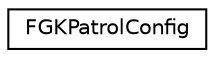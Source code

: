 digraph "Graphical Class Hierarchy"
{
 // LATEX_PDF_SIZE
  edge [fontname="Helvetica",fontsize="10",labelfontname="Helvetica",labelfontsize="10"];
  node [fontname="Helvetica",fontsize="10",shape=record];
  rankdir="LR";
  Node0 [label="FGKPatrolConfig",height=0.2,width=0.4,color="black", fillcolor="white", style="filled",URL="$structFGKPatrolConfig.html",tooltip=" "];
}
